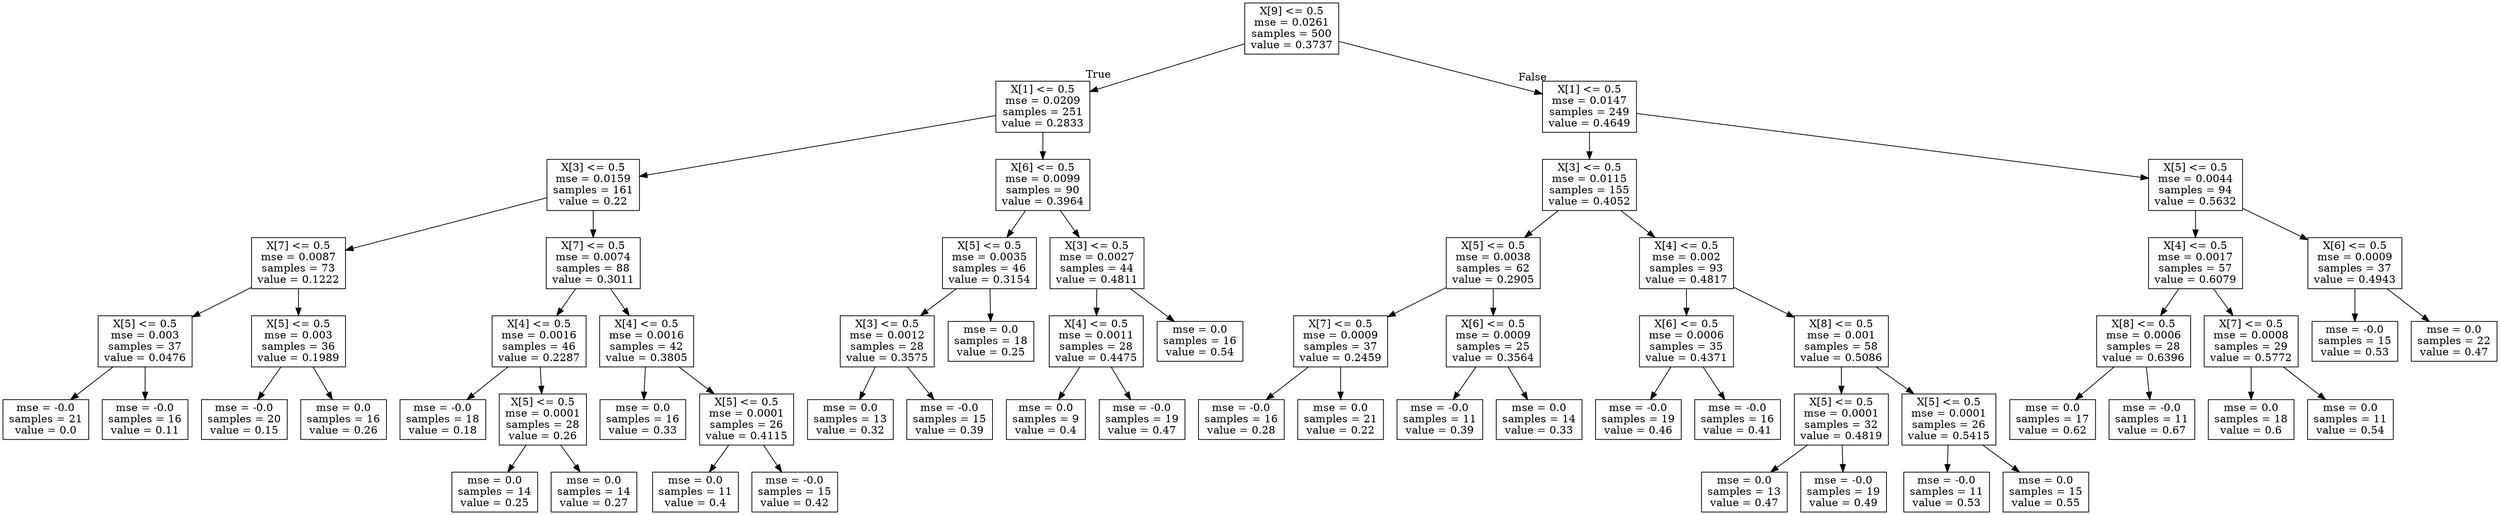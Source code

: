 digraph Tree {
node [shape=box] ;
0 [label="X[9] <= 0.5\nmse = 0.0261\nsamples = 500\nvalue = 0.3737"] ;
1 [label="X[1] <= 0.5\nmse = 0.0209\nsamples = 251\nvalue = 0.2833"] ;
0 -> 1 [labeldistance=2.5, labelangle=45, headlabel="True"] ;
2 [label="X[3] <= 0.5\nmse = 0.0159\nsamples = 161\nvalue = 0.22"] ;
1 -> 2 ;
3 [label="X[7] <= 0.5\nmse = 0.0087\nsamples = 73\nvalue = 0.1222"] ;
2 -> 3 ;
4 [label="X[5] <= 0.5\nmse = 0.003\nsamples = 37\nvalue = 0.0476"] ;
3 -> 4 ;
5 [label="mse = -0.0\nsamples = 21\nvalue = 0.0"] ;
4 -> 5 ;
6 [label="mse = -0.0\nsamples = 16\nvalue = 0.11"] ;
4 -> 6 ;
7 [label="X[5] <= 0.5\nmse = 0.003\nsamples = 36\nvalue = 0.1989"] ;
3 -> 7 ;
8 [label="mse = -0.0\nsamples = 20\nvalue = 0.15"] ;
7 -> 8 ;
9 [label="mse = 0.0\nsamples = 16\nvalue = 0.26"] ;
7 -> 9 ;
10 [label="X[7] <= 0.5\nmse = 0.0074\nsamples = 88\nvalue = 0.3011"] ;
2 -> 10 ;
11 [label="X[4] <= 0.5\nmse = 0.0016\nsamples = 46\nvalue = 0.2287"] ;
10 -> 11 ;
12 [label="mse = -0.0\nsamples = 18\nvalue = 0.18"] ;
11 -> 12 ;
13 [label="X[5] <= 0.5\nmse = 0.0001\nsamples = 28\nvalue = 0.26"] ;
11 -> 13 ;
14 [label="mse = 0.0\nsamples = 14\nvalue = 0.25"] ;
13 -> 14 ;
15 [label="mse = 0.0\nsamples = 14\nvalue = 0.27"] ;
13 -> 15 ;
16 [label="X[4] <= 0.5\nmse = 0.0016\nsamples = 42\nvalue = 0.3805"] ;
10 -> 16 ;
17 [label="mse = 0.0\nsamples = 16\nvalue = 0.33"] ;
16 -> 17 ;
18 [label="X[5] <= 0.5\nmse = 0.0001\nsamples = 26\nvalue = 0.4115"] ;
16 -> 18 ;
19 [label="mse = 0.0\nsamples = 11\nvalue = 0.4"] ;
18 -> 19 ;
20 [label="mse = -0.0\nsamples = 15\nvalue = 0.42"] ;
18 -> 20 ;
21 [label="X[6] <= 0.5\nmse = 0.0099\nsamples = 90\nvalue = 0.3964"] ;
1 -> 21 ;
22 [label="X[5] <= 0.5\nmse = 0.0035\nsamples = 46\nvalue = 0.3154"] ;
21 -> 22 ;
23 [label="X[3] <= 0.5\nmse = 0.0012\nsamples = 28\nvalue = 0.3575"] ;
22 -> 23 ;
24 [label="mse = 0.0\nsamples = 13\nvalue = 0.32"] ;
23 -> 24 ;
25 [label="mse = -0.0\nsamples = 15\nvalue = 0.39"] ;
23 -> 25 ;
26 [label="mse = 0.0\nsamples = 18\nvalue = 0.25"] ;
22 -> 26 ;
27 [label="X[3] <= 0.5\nmse = 0.0027\nsamples = 44\nvalue = 0.4811"] ;
21 -> 27 ;
28 [label="X[4] <= 0.5\nmse = 0.0011\nsamples = 28\nvalue = 0.4475"] ;
27 -> 28 ;
29 [label="mse = 0.0\nsamples = 9\nvalue = 0.4"] ;
28 -> 29 ;
30 [label="mse = -0.0\nsamples = 19\nvalue = 0.47"] ;
28 -> 30 ;
31 [label="mse = 0.0\nsamples = 16\nvalue = 0.54"] ;
27 -> 31 ;
32 [label="X[1] <= 0.5\nmse = 0.0147\nsamples = 249\nvalue = 0.4649"] ;
0 -> 32 [labeldistance=2.5, labelangle=-45, headlabel="False"] ;
33 [label="X[3] <= 0.5\nmse = 0.0115\nsamples = 155\nvalue = 0.4052"] ;
32 -> 33 ;
34 [label="X[5] <= 0.5\nmse = 0.0038\nsamples = 62\nvalue = 0.2905"] ;
33 -> 34 ;
35 [label="X[7] <= 0.5\nmse = 0.0009\nsamples = 37\nvalue = 0.2459"] ;
34 -> 35 ;
36 [label="mse = -0.0\nsamples = 16\nvalue = 0.28"] ;
35 -> 36 ;
37 [label="mse = 0.0\nsamples = 21\nvalue = 0.22"] ;
35 -> 37 ;
38 [label="X[6] <= 0.5\nmse = 0.0009\nsamples = 25\nvalue = 0.3564"] ;
34 -> 38 ;
39 [label="mse = -0.0\nsamples = 11\nvalue = 0.39"] ;
38 -> 39 ;
40 [label="mse = 0.0\nsamples = 14\nvalue = 0.33"] ;
38 -> 40 ;
41 [label="X[4] <= 0.5\nmse = 0.002\nsamples = 93\nvalue = 0.4817"] ;
33 -> 41 ;
42 [label="X[6] <= 0.5\nmse = 0.0006\nsamples = 35\nvalue = 0.4371"] ;
41 -> 42 ;
43 [label="mse = -0.0\nsamples = 19\nvalue = 0.46"] ;
42 -> 43 ;
44 [label="mse = -0.0\nsamples = 16\nvalue = 0.41"] ;
42 -> 44 ;
45 [label="X[8] <= 0.5\nmse = 0.001\nsamples = 58\nvalue = 0.5086"] ;
41 -> 45 ;
46 [label="X[5] <= 0.5\nmse = 0.0001\nsamples = 32\nvalue = 0.4819"] ;
45 -> 46 ;
47 [label="mse = 0.0\nsamples = 13\nvalue = 0.47"] ;
46 -> 47 ;
48 [label="mse = -0.0\nsamples = 19\nvalue = 0.49"] ;
46 -> 48 ;
49 [label="X[5] <= 0.5\nmse = 0.0001\nsamples = 26\nvalue = 0.5415"] ;
45 -> 49 ;
50 [label="mse = -0.0\nsamples = 11\nvalue = 0.53"] ;
49 -> 50 ;
51 [label="mse = 0.0\nsamples = 15\nvalue = 0.55"] ;
49 -> 51 ;
52 [label="X[5] <= 0.5\nmse = 0.0044\nsamples = 94\nvalue = 0.5632"] ;
32 -> 52 ;
53 [label="X[4] <= 0.5\nmse = 0.0017\nsamples = 57\nvalue = 0.6079"] ;
52 -> 53 ;
54 [label="X[8] <= 0.5\nmse = 0.0006\nsamples = 28\nvalue = 0.6396"] ;
53 -> 54 ;
55 [label="mse = 0.0\nsamples = 17\nvalue = 0.62"] ;
54 -> 55 ;
56 [label="mse = -0.0\nsamples = 11\nvalue = 0.67"] ;
54 -> 56 ;
57 [label="X[7] <= 0.5\nmse = 0.0008\nsamples = 29\nvalue = 0.5772"] ;
53 -> 57 ;
58 [label="mse = 0.0\nsamples = 18\nvalue = 0.6"] ;
57 -> 58 ;
59 [label="mse = 0.0\nsamples = 11\nvalue = 0.54"] ;
57 -> 59 ;
60 [label="X[6] <= 0.5\nmse = 0.0009\nsamples = 37\nvalue = 0.4943"] ;
52 -> 60 ;
61 [label="mse = -0.0\nsamples = 15\nvalue = 0.53"] ;
60 -> 61 ;
62 [label="mse = 0.0\nsamples = 22\nvalue = 0.47"] ;
60 -> 62 ;
}